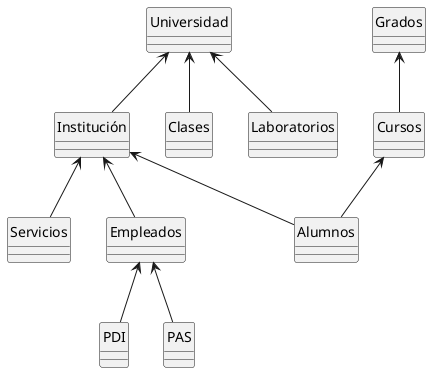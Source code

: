 @startuml


' hide the spot
hide circle

entity "Universidad" as e01 {
}
entity "Institución" as e02 {
}
entity "Clases" as e03 {
}
entity "Laboratorios" as e11 {
}
entity "Servicios" as e04{
}
entity "Empleados" as e05 {
}
entity "PDI" as e06 {
}
entity "PAS" as e07 {
}
entity "Alumnos" as e08{
}
entity "Grados" as e13 {
}
entity "Cursos" as e14 {
}

e01<--e02
e02<--e04
e02<--e05
e05<--e06
e05<--e07
e02<--e08
e13<--e14
e14<--e08
e01<--e03
e01<--e11





@enduml